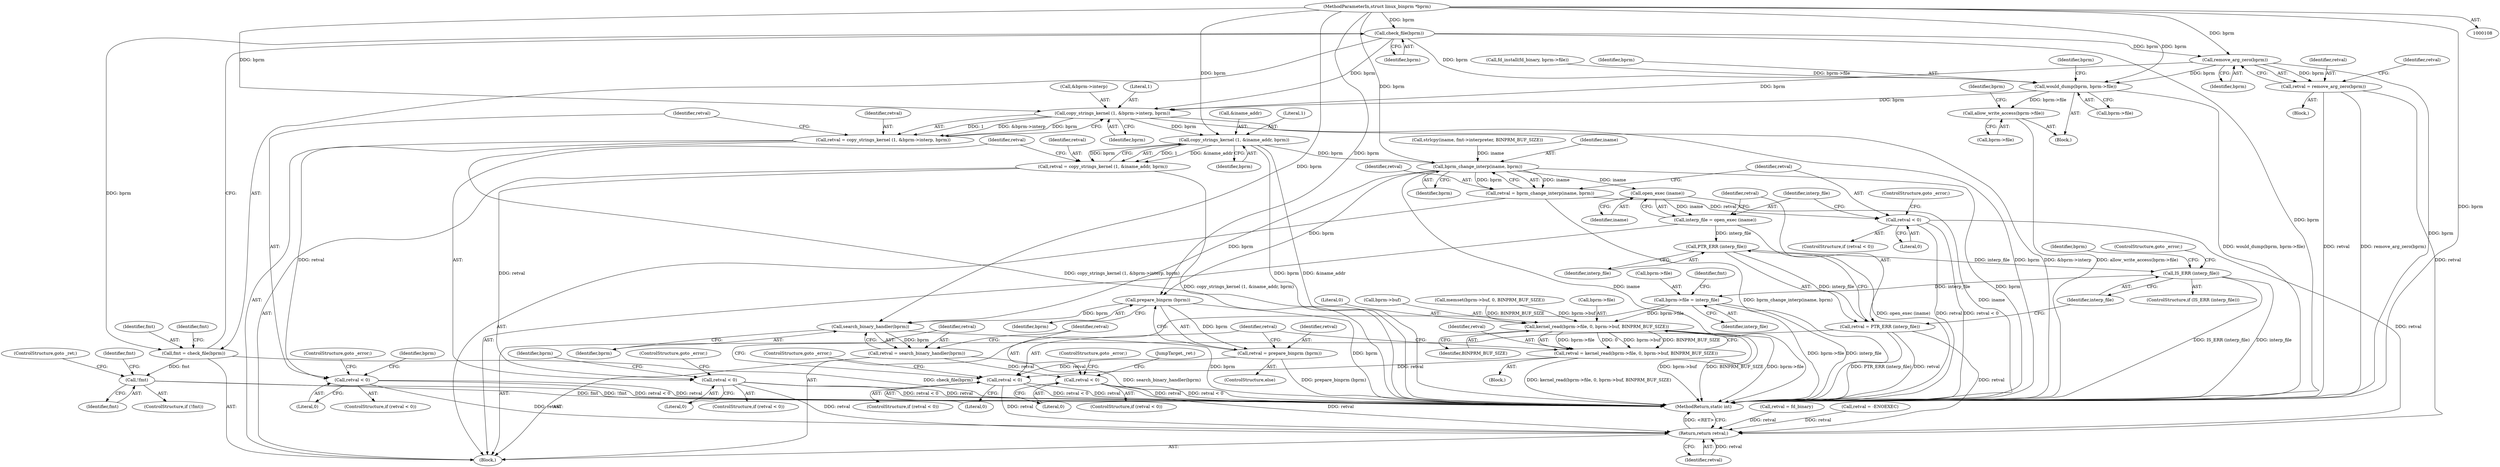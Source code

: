 digraph "0_linux_b66c5984017533316fd1951770302649baf1aa33@pointer" {
"1000140" [label="(Call,check_file(bprm))"];
"1000109" [label="(MethodParameterIn,struct linux_binprm *bprm)"];
"1000138" [label="(Call,fmt = check_file(bprm))"];
"1000154" [label="(Call,!fmt)"];
"1000167" [label="(Call,remove_arg_zero(bprm))"];
"1000165" [label="(Call,retval = remove_arg_zero(bprm))"];
"1000340" [label="(Return,return retval;)"];
"1000196" [label="(Call,would_dump(bprm, bprm->file))"];
"1000201" [label="(Call,allow_write_access(bprm->file))"];
"1000237" [label="(Call,copy_strings_kernel (1, &bprm->interp, bprm))"];
"1000235" [label="(Call,retval = copy_strings_kernel (1, &bprm->interp, bprm))"];
"1000245" [label="(Call,retval < 0)"];
"1000255" [label="(Call,copy_strings_kernel (1, &iname_addr, bprm))"];
"1000253" [label="(Call,retval = copy_strings_kernel (1, &iname_addr, bprm))"];
"1000261" [label="(Call,retval < 0)"];
"1000271" [label="(Call,bprm_change_interp(iname, bprm))"];
"1000269" [label="(Call,retval = bprm_change_interp(iname, bprm))"];
"1000275" [label="(Call,retval < 0)"];
"1000281" [label="(Call,open_exec (iname))"];
"1000279" [label="(Call,interp_file = open_exec (iname))"];
"1000285" [label="(Call,PTR_ERR (interp_file))"];
"1000283" [label="(Call,retval = PTR_ERR (interp_file))"];
"1000288" [label="(Call,IS_ERR (interp_file))"];
"1000291" [label="(Call,bprm->file = interp_file)"];
"1000311" [label="(Call,kernel_read(bprm->file, 0, bprm->buf, BINPRM_BUF_SIZE))"];
"1000309" [label="(Call,retval = kernel_read(bprm->file, 0, bprm->buf, BINPRM_BUF_SIZE))"];
"1000326" [label="(Call,retval < 0)"];
"1000323" [label="(Call,prepare_binprm (bprm))"];
"1000321" [label="(Call,retval = prepare_binprm (bprm))"];
"1000332" [label="(Call,search_binary_handler(bprm))"];
"1000330" [label="(Call,retval = search_binary_handler(bprm))"];
"1000335" [label="(Call,retval < 0)"];
"1000288" [label="(Call,IS_ERR (interp_file))"];
"1000339" [label="(JumpTarget,_ret:)"];
"1000322" [label="(Identifier,retval)"];
"1000327" [label="(Identifier,retval)"];
"1000161" [label="(Identifier,fmt)"];
"1000262" [label="(Identifier,retval)"];
"1000191" [label="(Call,fd_install(fd_binary, bprm->file))"];
"1000319" [label="(Identifier,BINPRM_BUF_SIZE)"];
"1000257" [label="(Call,&iname_addr)"];
"1000243" [label="(Identifier,bprm)"];
"1000331" [label="(Identifier,retval)"];
"1000290" [label="(ControlStructure,goto _error;)"];
"1000270" [label="(Identifier,retval)"];
"1000253" [label="(Call,retval = copy_strings_kernel (1, &iname_addr, bprm))"];
"1000269" [label="(Call,retval = bprm_change_interp(iname, bprm))"];
"1000341" [label="(Identifier,retval)"];
"1000326" [label="(Call,retval < 0)"];
"1000168" [label="(Identifier,bprm)"];
"1000336" [label="(Identifier,retval)"];
"1000247" [label="(Literal,0)"];
"1000360" [label="(MethodReturn,static int)"];
"1000282" [label="(Identifier,iname)"];
"1000325" [label="(ControlStructure,if (retval < 0))"];
"1000324" [label="(Identifier,bprm)"];
"1000285" [label="(Call,PTR_ERR (interp_file))"];
"1000140" [label="(Call,check_file(bprm))"];
"1000292" [label="(Call,bprm->file)"];
"1000284" [label="(Identifier,retval)"];
"1000302" [label="(Block,)"];
"1000274" [label="(ControlStructure,if (retval < 0))"];
"1000156" [label="(ControlStructure,goto _ret;)"];
"1000309" [label="(Call,retval = kernel_read(bprm->file, 0, bprm->buf, BINPRM_BUF_SIZE))"];
"1000299" [label="(Identifier,fmt)"];
"1000109" [label="(MethodParameterIn,struct linux_binprm *bprm)"];
"1000279" [label="(Call,interp_file = open_exec (iname))"];
"1000283" [label="(Call,retval = PTR_ERR (interp_file))"];
"1000245" [label="(Call,retval < 0)"];
"1000164" [label="(Block,)"];
"1000154" [label="(Call,!fmt)"];
"1000170" [label="(Identifier,retval)"];
"1000246" [label="(Identifier,retval)"];
"1000255" [label="(Call,copy_strings_kernel (1, &iname_addr, bprm))"];
"1000201" [label="(Call,allow_write_access(bprm->file))"];
"1000291" [label="(Call,bprm->file = interp_file)"];
"1000187" [label="(Call,retval = fd_binary)"];
"1000127" [label="(Call,retval = -ENOEXEC)"];
"1000110" [label="(Block,)"];
"1000244" [label="(ControlStructure,if (retval < 0))"];
"1000139" [label="(Identifier,fmt)"];
"1000276" [label="(Identifier,retval)"];
"1000261" [label="(Call,retval < 0)"];
"1000202" [label="(Call,bprm->file)"];
"1000295" [label="(Identifier,interp_file)"];
"1000320" [label="(ControlStructure,else)"];
"1000335" [label="(Call,retval < 0)"];
"1000338" [label="(ControlStructure,goto _error;)"];
"1000263" [label="(Literal,0)"];
"1000264" [label="(ControlStructure,goto _error;)"];
"1000281" [label="(Call,open_exec (iname))"];
"1000329" [label="(ControlStructure,goto _error;)"];
"1000278" [label="(ControlStructure,goto _error;)"];
"1000259" [label="(Identifier,bprm)"];
"1000332" [label="(Call,search_binary_handler(bprm))"];
"1000153" [label="(ControlStructure,if (!fmt))"];
"1000286" [label="(Identifier,interp_file)"];
"1000340" [label="(Return,return retval;)"];
"1000198" [label="(Call,bprm->file)"];
"1000311" [label="(Call,kernel_read(bprm->file, 0, bprm->buf, BINPRM_BUF_SIZE))"];
"1000167" [label="(Call,remove_arg_zero(bprm))"];
"1000138" [label="(Call,fmt = check_file(bprm))"];
"1000178" [label="(Block,)"];
"1000239" [label="(Call,&bprm->interp)"];
"1000166" [label="(Identifier,retval)"];
"1000236" [label="(Identifier,retval)"];
"1000207" [label="(Identifier,bprm)"];
"1000260" [label="(ControlStructure,if (retval < 0))"];
"1000197" [label="(Identifier,bprm)"];
"1000273" [label="(Identifier,bprm)"];
"1000267" [label="(Identifier,bprm)"];
"1000277" [label="(Literal,0)"];
"1000323" [label="(Call,prepare_binprm (bprm))"];
"1000141" [label="(Identifier,bprm)"];
"1000303" [label="(Call,memset(bprm->buf, 0, BINPRM_BUF_SIZE))"];
"1000337" [label="(Literal,0)"];
"1000165" [label="(Call,retval = remove_arg_zero(bprm))"];
"1000312" [label="(Call,bprm->file)"];
"1000271" [label="(Call,bprm_change_interp(iname, bprm))"];
"1000143" [label="(Identifier,fmt)"];
"1000235" [label="(Call,retval = copy_strings_kernel (1, &bprm->interp, bprm))"];
"1000256" [label="(Literal,1)"];
"1000280" [label="(Identifier,interp_file)"];
"1000330" [label="(Call,retval = search_binary_handler(bprm))"];
"1000254" [label="(Identifier,retval)"];
"1000155" [label="(Identifier,fmt)"];
"1000287" [label="(ControlStructure,if (IS_ERR (interp_file)))"];
"1000196" [label="(Call,would_dump(bprm, bprm->file))"];
"1000237" [label="(Call,copy_strings_kernel (1, &bprm->interp, bprm))"];
"1000272" [label="(Identifier,iname)"];
"1000289" [label="(Identifier,interp_file)"];
"1000315" [label="(Literal,0)"];
"1000333" [label="(Identifier,bprm)"];
"1000238" [label="(Literal,1)"];
"1000316" [label="(Call,bprm->buf)"];
"1000248" [label="(ControlStructure,goto _error;)"];
"1000293" [label="(Identifier,bprm)"];
"1000334" [label="(ControlStructure,if (retval < 0))"];
"1000275" [label="(Call,retval < 0)"];
"1000203" [label="(Identifier,bprm)"];
"1000251" [label="(Identifier,bprm)"];
"1000328" [label="(Literal,0)"];
"1000310" [label="(Identifier,retval)"];
"1000144" [label="(Call,strlcpy(iname, fmt->interpreter, BINPRM_BUF_SIZE))"];
"1000321" [label="(Call,retval = prepare_binprm (bprm))"];
"1000140" -> "1000138"  [label="AST: "];
"1000140" -> "1000141"  [label="CFG: "];
"1000141" -> "1000140"  [label="AST: "];
"1000138" -> "1000140"  [label="CFG: "];
"1000140" -> "1000360"  [label="DDG: bprm"];
"1000140" -> "1000138"  [label="DDG: bprm"];
"1000109" -> "1000140"  [label="DDG: bprm"];
"1000140" -> "1000167"  [label="DDG: bprm"];
"1000140" -> "1000196"  [label="DDG: bprm"];
"1000140" -> "1000237"  [label="DDG: bprm"];
"1000109" -> "1000108"  [label="AST: "];
"1000109" -> "1000360"  [label="DDG: bprm"];
"1000109" -> "1000167"  [label="DDG: bprm"];
"1000109" -> "1000196"  [label="DDG: bprm"];
"1000109" -> "1000237"  [label="DDG: bprm"];
"1000109" -> "1000255"  [label="DDG: bprm"];
"1000109" -> "1000271"  [label="DDG: bprm"];
"1000109" -> "1000323"  [label="DDG: bprm"];
"1000109" -> "1000332"  [label="DDG: bprm"];
"1000138" -> "1000110"  [label="AST: "];
"1000139" -> "1000138"  [label="AST: "];
"1000143" -> "1000138"  [label="CFG: "];
"1000138" -> "1000360"  [label="DDG: check_file(bprm)"];
"1000138" -> "1000154"  [label="DDG: fmt"];
"1000154" -> "1000153"  [label="AST: "];
"1000154" -> "1000155"  [label="CFG: "];
"1000155" -> "1000154"  [label="AST: "];
"1000156" -> "1000154"  [label="CFG: "];
"1000161" -> "1000154"  [label="CFG: "];
"1000154" -> "1000360"  [label="DDG: fmt"];
"1000154" -> "1000360"  [label="DDG: !fmt"];
"1000167" -> "1000165"  [label="AST: "];
"1000167" -> "1000168"  [label="CFG: "];
"1000168" -> "1000167"  [label="AST: "];
"1000165" -> "1000167"  [label="CFG: "];
"1000167" -> "1000360"  [label="DDG: bprm"];
"1000167" -> "1000165"  [label="DDG: bprm"];
"1000167" -> "1000196"  [label="DDG: bprm"];
"1000167" -> "1000237"  [label="DDG: bprm"];
"1000165" -> "1000164"  [label="AST: "];
"1000166" -> "1000165"  [label="AST: "];
"1000170" -> "1000165"  [label="CFG: "];
"1000165" -> "1000360"  [label="DDG: retval"];
"1000165" -> "1000360"  [label="DDG: remove_arg_zero(bprm)"];
"1000165" -> "1000340"  [label="DDG: retval"];
"1000340" -> "1000110"  [label="AST: "];
"1000340" -> "1000341"  [label="CFG: "];
"1000341" -> "1000340"  [label="AST: "];
"1000360" -> "1000340"  [label="CFG: "];
"1000340" -> "1000360"  [label="DDG: <RET>"];
"1000341" -> "1000340"  [label="DDG: retval"];
"1000187" -> "1000340"  [label="DDG: retval"];
"1000335" -> "1000340"  [label="DDG: retval"];
"1000283" -> "1000340"  [label="DDG: retval"];
"1000275" -> "1000340"  [label="DDG: retval"];
"1000261" -> "1000340"  [label="DDG: retval"];
"1000245" -> "1000340"  [label="DDG: retval"];
"1000127" -> "1000340"  [label="DDG: retval"];
"1000326" -> "1000340"  [label="DDG: retval"];
"1000196" -> "1000178"  [label="AST: "];
"1000196" -> "1000198"  [label="CFG: "];
"1000197" -> "1000196"  [label="AST: "];
"1000198" -> "1000196"  [label="AST: "];
"1000203" -> "1000196"  [label="CFG: "];
"1000196" -> "1000360"  [label="DDG: would_dump(bprm, bprm->file)"];
"1000191" -> "1000196"  [label="DDG: bprm->file"];
"1000196" -> "1000201"  [label="DDG: bprm->file"];
"1000196" -> "1000237"  [label="DDG: bprm"];
"1000201" -> "1000178"  [label="AST: "];
"1000201" -> "1000202"  [label="CFG: "];
"1000202" -> "1000201"  [label="AST: "];
"1000207" -> "1000201"  [label="CFG: "];
"1000201" -> "1000360"  [label="DDG: allow_write_access(bprm->file)"];
"1000237" -> "1000235"  [label="AST: "];
"1000237" -> "1000243"  [label="CFG: "];
"1000238" -> "1000237"  [label="AST: "];
"1000239" -> "1000237"  [label="AST: "];
"1000243" -> "1000237"  [label="AST: "];
"1000235" -> "1000237"  [label="CFG: "];
"1000237" -> "1000360"  [label="DDG: &bprm->interp"];
"1000237" -> "1000360"  [label="DDG: bprm"];
"1000237" -> "1000235"  [label="DDG: 1"];
"1000237" -> "1000235"  [label="DDG: &bprm->interp"];
"1000237" -> "1000235"  [label="DDG: bprm"];
"1000237" -> "1000255"  [label="DDG: bprm"];
"1000235" -> "1000110"  [label="AST: "];
"1000236" -> "1000235"  [label="AST: "];
"1000246" -> "1000235"  [label="CFG: "];
"1000235" -> "1000360"  [label="DDG: copy_strings_kernel (1, &bprm->interp, bprm)"];
"1000235" -> "1000245"  [label="DDG: retval"];
"1000245" -> "1000244"  [label="AST: "];
"1000245" -> "1000247"  [label="CFG: "];
"1000246" -> "1000245"  [label="AST: "];
"1000247" -> "1000245"  [label="AST: "];
"1000248" -> "1000245"  [label="CFG: "];
"1000251" -> "1000245"  [label="CFG: "];
"1000245" -> "1000360"  [label="DDG: retval < 0"];
"1000245" -> "1000360"  [label="DDG: retval"];
"1000255" -> "1000253"  [label="AST: "];
"1000255" -> "1000259"  [label="CFG: "];
"1000256" -> "1000255"  [label="AST: "];
"1000257" -> "1000255"  [label="AST: "];
"1000259" -> "1000255"  [label="AST: "];
"1000253" -> "1000255"  [label="CFG: "];
"1000255" -> "1000360"  [label="DDG: bprm"];
"1000255" -> "1000360"  [label="DDG: &iname_addr"];
"1000255" -> "1000253"  [label="DDG: 1"];
"1000255" -> "1000253"  [label="DDG: &iname_addr"];
"1000255" -> "1000253"  [label="DDG: bprm"];
"1000255" -> "1000271"  [label="DDG: bprm"];
"1000253" -> "1000110"  [label="AST: "];
"1000254" -> "1000253"  [label="AST: "];
"1000262" -> "1000253"  [label="CFG: "];
"1000253" -> "1000360"  [label="DDG: copy_strings_kernel (1, &iname_addr, bprm)"];
"1000253" -> "1000261"  [label="DDG: retval"];
"1000261" -> "1000260"  [label="AST: "];
"1000261" -> "1000263"  [label="CFG: "];
"1000262" -> "1000261"  [label="AST: "];
"1000263" -> "1000261"  [label="AST: "];
"1000264" -> "1000261"  [label="CFG: "];
"1000267" -> "1000261"  [label="CFG: "];
"1000261" -> "1000360"  [label="DDG: retval"];
"1000261" -> "1000360"  [label="DDG: retval < 0"];
"1000271" -> "1000269"  [label="AST: "];
"1000271" -> "1000273"  [label="CFG: "];
"1000272" -> "1000271"  [label="AST: "];
"1000273" -> "1000271"  [label="AST: "];
"1000269" -> "1000271"  [label="CFG: "];
"1000271" -> "1000360"  [label="DDG: bprm"];
"1000271" -> "1000360"  [label="DDG: iname"];
"1000271" -> "1000269"  [label="DDG: iname"];
"1000271" -> "1000269"  [label="DDG: bprm"];
"1000144" -> "1000271"  [label="DDG: iname"];
"1000271" -> "1000281"  [label="DDG: iname"];
"1000271" -> "1000323"  [label="DDG: bprm"];
"1000271" -> "1000332"  [label="DDG: bprm"];
"1000269" -> "1000110"  [label="AST: "];
"1000270" -> "1000269"  [label="AST: "];
"1000276" -> "1000269"  [label="CFG: "];
"1000269" -> "1000360"  [label="DDG: bprm_change_interp(iname, bprm)"];
"1000269" -> "1000275"  [label="DDG: retval"];
"1000275" -> "1000274"  [label="AST: "];
"1000275" -> "1000277"  [label="CFG: "];
"1000276" -> "1000275"  [label="AST: "];
"1000277" -> "1000275"  [label="AST: "];
"1000278" -> "1000275"  [label="CFG: "];
"1000280" -> "1000275"  [label="CFG: "];
"1000275" -> "1000360"  [label="DDG: retval < 0"];
"1000275" -> "1000360"  [label="DDG: retval"];
"1000281" -> "1000279"  [label="AST: "];
"1000281" -> "1000282"  [label="CFG: "];
"1000282" -> "1000281"  [label="AST: "];
"1000279" -> "1000281"  [label="CFG: "];
"1000281" -> "1000360"  [label="DDG: iname"];
"1000281" -> "1000279"  [label="DDG: iname"];
"1000279" -> "1000110"  [label="AST: "];
"1000280" -> "1000279"  [label="AST: "];
"1000284" -> "1000279"  [label="CFG: "];
"1000279" -> "1000360"  [label="DDG: open_exec (iname)"];
"1000279" -> "1000285"  [label="DDG: interp_file"];
"1000285" -> "1000283"  [label="AST: "];
"1000285" -> "1000286"  [label="CFG: "];
"1000286" -> "1000285"  [label="AST: "];
"1000283" -> "1000285"  [label="CFG: "];
"1000285" -> "1000283"  [label="DDG: interp_file"];
"1000285" -> "1000288"  [label="DDG: interp_file"];
"1000283" -> "1000110"  [label="AST: "];
"1000284" -> "1000283"  [label="AST: "];
"1000289" -> "1000283"  [label="CFG: "];
"1000283" -> "1000360"  [label="DDG: PTR_ERR (interp_file)"];
"1000283" -> "1000360"  [label="DDG: retval"];
"1000288" -> "1000287"  [label="AST: "];
"1000288" -> "1000289"  [label="CFG: "];
"1000289" -> "1000288"  [label="AST: "];
"1000290" -> "1000288"  [label="CFG: "];
"1000293" -> "1000288"  [label="CFG: "];
"1000288" -> "1000360"  [label="DDG: interp_file"];
"1000288" -> "1000360"  [label="DDG: IS_ERR (interp_file)"];
"1000288" -> "1000291"  [label="DDG: interp_file"];
"1000291" -> "1000110"  [label="AST: "];
"1000291" -> "1000295"  [label="CFG: "];
"1000292" -> "1000291"  [label="AST: "];
"1000295" -> "1000291"  [label="AST: "];
"1000299" -> "1000291"  [label="CFG: "];
"1000291" -> "1000360"  [label="DDG: bprm->file"];
"1000291" -> "1000360"  [label="DDG: interp_file"];
"1000291" -> "1000311"  [label="DDG: bprm->file"];
"1000311" -> "1000309"  [label="AST: "];
"1000311" -> "1000319"  [label="CFG: "];
"1000312" -> "1000311"  [label="AST: "];
"1000315" -> "1000311"  [label="AST: "];
"1000316" -> "1000311"  [label="AST: "];
"1000319" -> "1000311"  [label="AST: "];
"1000309" -> "1000311"  [label="CFG: "];
"1000311" -> "1000360"  [label="DDG: bprm->file"];
"1000311" -> "1000360"  [label="DDG: bprm->buf"];
"1000311" -> "1000360"  [label="DDG: BINPRM_BUF_SIZE"];
"1000311" -> "1000309"  [label="DDG: bprm->file"];
"1000311" -> "1000309"  [label="DDG: 0"];
"1000311" -> "1000309"  [label="DDG: bprm->buf"];
"1000311" -> "1000309"  [label="DDG: BINPRM_BUF_SIZE"];
"1000303" -> "1000311"  [label="DDG: bprm->buf"];
"1000303" -> "1000311"  [label="DDG: BINPRM_BUF_SIZE"];
"1000309" -> "1000302"  [label="AST: "];
"1000310" -> "1000309"  [label="AST: "];
"1000327" -> "1000309"  [label="CFG: "];
"1000309" -> "1000360"  [label="DDG: kernel_read(bprm->file, 0, bprm->buf, BINPRM_BUF_SIZE)"];
"1000309" -> "1000326"  [label="DDG: retval"];
"1000326" -> "1000325"  [label="AST: "];
"1000326" -> "1000328"  [label="CFG: "];
"1000327" -> "1000326"  [label="AST: "];
"1000328" -> "1000326"  [label="AST: "];
"1000329" -> "1000326"  [label="CFG: "];
"1000331" -> "1000326"  [label="CFG: "];
"1000326" -> "1000360"  [label="DDG: retval < 0"];
"1000326" -> "1000360"  [label="DDG: retval"];
"1000321" -> "1000326"  [label="DDG: retval"];
"1000323" -> "1000321"  [label="AST: "];
"1000323" -> "1000324"  [label="CFG: "];
"1000324" -> "1000323"  [label="AST: "];
"1000321" -> "1000323"  [label="CFG: "];
"1000323" -> "1000360"  [label="DDG: bprm"];
"1000323" -> "1000321"  [label="DDG: bprm"];
"1000323" -> "1000332"  [label="DDG: bprm"];
"1000321" -> "1000320"  [label="AST: "];
"1000322" -> "1000321"  [label="AST: "];
"1000327" -> "1000321"  [label="CFG: "];
"1000321" -> "1000360"  [label="DDG: prepare_binprm (bprm)"];
"1000332" -> "1000330"  [label="AST: "];
"1000332" -> "1000333"  [label="CFG: "];
"1000333" -> "1000332"  [label="AST: "];
"1000330" -> "1000332"  [label="CFG: "];
"1000332" -> "1000360"  [label="DDG: bprm"];
"1000332" -> "1000330"  [label="DDG: bprm"];
"1000330" -> "1000110"  [label="AST: "];
"1000331" -> "1000330"  [label="AST: "];
"1000336" -> "1000330"  [label="CFG: "];
"1000330" -> "1000360"  [label="DDG: search_binary_handler(bprm)"];
"1000330" -> "1000335"  [label="DDG: retval"];
"1000335" -> "1000334"  [label="AST: "];
"1000335" -> "1000337"  [label="CFG: "];
"1000336" -> "1000335"  [label="AST: "];
"1000337" -> "1000335"  [label="AST: "];
"1000338" -> "1000335"  [label="CFG: "];
"1000339" -> "1000335"  [label="CFG: "];
"1000335" -> "1000360"  [label="DDG: retval"];
"1000335" -> "1000360"  [label="DDG: retval < 0"];
}
